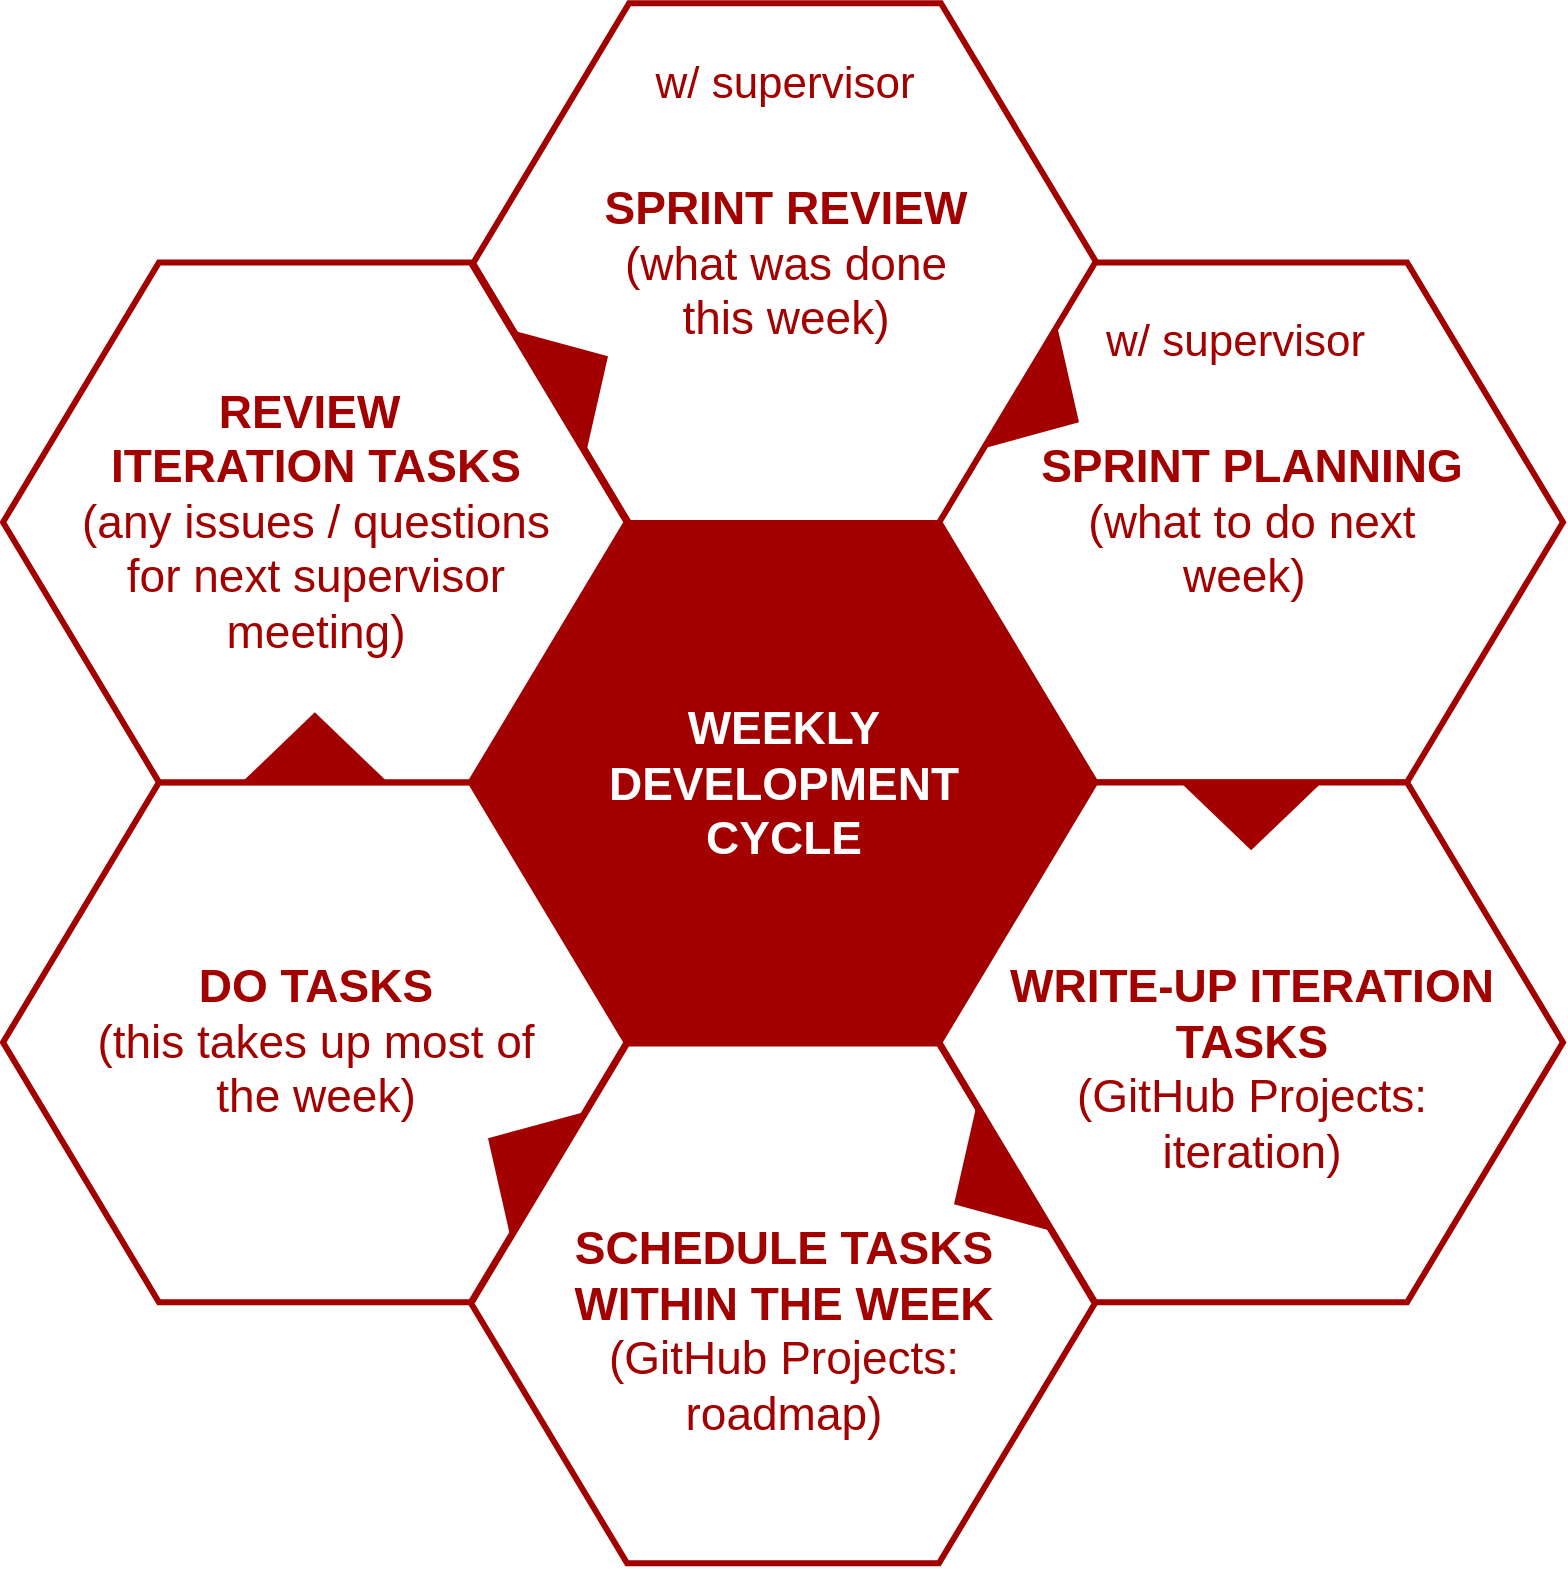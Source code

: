 <mxfile version="26.0.15">
  <diagram id="07fea595-8f29-1299-0266-81d95cde20df" name="Page-1">
    <mxGraphModel dx="1224" dy="-1847" grid="1" gridSize="10" guides="1" tooltips="1" connect="1" arrows="1" fold="1" page="1" pageScale="1" pageWidth="1169" pageHeight="827" background="none" math="0" shadow="0">
      <root>
        <mxCell id="0" />
        <mxCell id="1" parent="0" />
        <mxCell id="644" value="&lt;div&gt;&lt;font color=&quot;#ffffff&quot;&gt;&lt;b&gt;WEEKLY&lt;/b&gt;&lt;/font&gt;&lt;/div&gt;&lt;div&gt;&lt;font color=&quot;#ffffff&quot;&gt;&lt;b&gt;DEVELOPMENT&lt;/b&gt;&lt;/font&gt;&lt;/div&gt;&lt;div&gt;&lt;font color=&quot;#ffffff&quot;&gt;&lt;b&gt;CYCLE&lt;/b&gt;&lt;/font&gt;&lt;/div&gt;" style="shape=hexagon;perimeter=hexagonPerimeter2;whiteSpace=wrap;html=1;shadow=0;labelBackgroundColor=none;strokeColor=#A30000;fillColor=#A30000;gradientColor=none;fontFamily=Helvetica;fontSize=23;fontColor=#23445d;align=center;strokeWidth=3;" parent="1" vertex="1">
          <mxGeometry x="428.579" y="2764.798" width="311.842" height="259.868" as="geometry" />
        </mxCell>
        <mxCell id="645" value="" style="triangle;whiteSpace=wrap;html=1;shadow=0;labelBackgroundColor=none;strokeColor=none;fillColor=#FFFFFF;fontFamily=Helvetica;fontSize=17;fontColor=#23445d;align=center;rotation=90;gradientColor=none;flipV=1;flipH=1;opacity=20;" parent="1" vertex="1">
          <mxGeometry x="309.5" y="2782.667" width="72" height="152" as="geometry" />
        </mxCell>
        <mxCell id="646" value="&lt;div&gt;&lt;b style=&quot;color: rgb(163, 0, 0);&quot;&gt;SPRINT REVIEW&lt;/b&gt;&lt;span style=&quot;color: rgb(163, 0, 0);&quot;&gt;&lt;/span&gt;&lt;/div&gt;&lt;div&gt;&lt;span style=&quot;color: rgb(163, 0, 0);&quot;&gt;(what was done&lt;/span&gt;&lt;/div&gt;&lt;div&gt;&lt;span style=&quot;color: rgb(163, 0, 0);&quot;&gt;this week)&lt;/span&gt;&lt;/div&gt;" style="shape=hexagon;perimeter=hexagonPerimeter2;whiteSpace=wrap;html=1;shadow=0;labelBackgroundColor=none;strokeColor=#A30000;fillColor=#ffffff;gradientColor=none;fontFamily=Helvetica;fontSize=23;fontColor=#23445D;align=center;strokeWidth=3;" parent="1" vertex="1">
          <mxGeometry x="429.579" y="2504.667" width="311.842" height="259.868" as="geometry" />
        </mxCell>
        <mxCell id="647" value="&lt;div&gt;&lt;b style=&quot;color: rgb(163, 0, 0);&quot;&gt;SPRINT PLANNING&lt;/b&gt;&lt;/div&gt;&lt;div&gt;&lt;span style=&quot;color: rgb(163, 0, 0);&quot;&gt;(what to do next&lt;/span&gt;&lt;/div&gt;&lt;div&gt;&lt;span style=&quot;color: rgb(163, 0, 0);&quot;&gt;week)&lt;/span&gt;&lt;span style=&quot;color: rgba(0, 0, 0, 0);&quot;&gt;)&lt;/span&gt;&lt;/div&gt;" style="shape=hexagon;perimeter=hexagonPerimeter2;whiteSpace=wrap;html=1;shadow=0;labelBackgroundColor=none;strokeColor=#A30000;fillColor=#FFFFFF;gradientColor=none;fontFamily=Helvetica;fontSize=23;fontColor=#23445d;align=center;strokeWidth=3;" parent="1" vertex="1">
          <mxGeometry x="662.658" y="2634.2" width="311.842" height="259.868" as="geometry" />
        </mxCell>
        <mxCell id="648" value="&lt;div&gt;&lt;span style=&quot;color: rgb(163, 0, 0);&quot;&gt;&lt;b&gt;&lt;br&gt;&lt;/b&gt;&lt;/span&gt;&lt;/div&gt;&lt;div&gt;&lt;b style=&quot;color: rgb(163, 0, 0);&quot;&gt;WRITE-UP ITERATION&lt;/b&gt;&lt;/div&gt;&lt;div&gt;&lt;b style=&quot;color: rgb(163, 0, 0);&quot;&gt;TASKS&lt;/b&gt;&lt;/div&gt;&lt;div&gt;&lt;span style=&quot;color: rgb(163, 0, 0);&quot;&gt;(GitHub Projects:&lt;/span&gt;&lt;/div&gt;&lt;div&gt;&lt;span style=&quot;color: rgb(163, 0, 0);&quot;&gt;iteration)&lt;/span&gt;&lt;/div&gt;" style="shape=hexagon;perimeter=hexagonPerimeter2;whiteSpace=wrap;html=1;shadow=0;labelBackgroundColor=none;strokeColor=#A30000;fillColor=#FFFFFF;gradientColor=none;fontFamily=Helvetica;fontSize=23;fontColor=#23445d;align=center;strokeWidth=3;" parent="1" vertex="1">
          <mxGeometry x="662.658" y="2894.265" width="311.842" height="259.868" as="geometry" />
        </mxCell>
        <mxCell id="649" value="&lt;div&gt;&lt;b&gt;&lt;br&gt;&lt;/b&gt;&lt;/div&gt;&lt;div&gt;&lt;b style=&quot;color: rgb(163, 0, 0);&quot;&gt;SCHEDULE TASKS&lt;/b&gt;&lt;/div&gt;&lt;div&gt;&lt;b style=&quot;color: rgb(163, 0, 0);&quot;&gt;WITHIN THE WEEK&lt;/b&gt;&lt;/div&gt;&lt;div&gt;&lt;span style=&quot;color: rgb(163, 0, 0);&quot;&gt;(GitHub Projects:&lt;/span&gt;&lt;/div&gt;&lt;div&gt;&lt;span style=&quot;color: rgb(163, 0, 0);&quot;&gt;roadmap)&lt;/span&gt;&lt;/div&gt;" style="shape=hexagon;perimeter=hexagonPerimeter2;whiteSpace=wrap;html=1;shadow=0;labelBackgroundColor=none;strokeColor=#A30000;fillColor=#FFFFFF;gradientColor=none;fontFamily=Helvetica;fontSize=23;fontColor=#23445d;align=center;strokeWidth=3;" parent="1" vertex="1">
          <mxGeometry x="428.579" y="3024.798" width="311.842" height="259.868" as="geometry" />
        </mxCell>
        <mxCell id="650" value="&lt;div&gt;&lt;b style=&quot;color: rgb(163, 0, 0);&quot;&gt;DO TASKS&lt;/b&gt;&lt;/div&gt;&lt;div&gt;&lt;span style=&quot;color: rgb(163, 0, 0);&quot;&gt;(this takes up most of&lt;/span&gt;&lt;/div&gt;&lt;div&gt;&lt;span style=&quot;color: rgb(163, 0, 0);&quot;&gt;the week)&lt;/span&gt;&lt;/div&gt;" style="shape=hexagon;perimeter=hexagonPerimeter2;whiteSpace=wrap;html=1;shadow=0;labelBackgroundColor=none;strokeColor=#A30000;fillColor=#FFFFFF;gradientColor=none;fontFamily=Helvetica;fontSize=23;fontColor=#23445d;align=center;strokeWidth=3;" parent="1" vertex="1">
          <mxGeometry x="194.5" y="2894.265" width="311.842" height="259.868" as="geometry" />
        </mxCell>
        <mxCell id="651" value="&lt;div&gt;&lt;b&gt;&lt;span style=&quot;color: rgb(163, 0, 0);&quot;&gt;REVIEW&lt;/span&gt;&amp;nbsp;&lt;/b&gt;&lt;/div&gt;&lt;div&gt;&lt;b style=&quot;color: rgb(163, 0, 0);&quot;&gt;ITERATION TASKS&lt;/b&gt;&lt;/div&gt;&lt;div&gt;&lt;span style=&quot;color: rgb(163, 0, 0);&quot;&gt;(any issues / questions&lt;/span&gt;&lt;/div&gt;&lt;div&gt;&lt;span style=&quot;color: rgb(163, 0, 0);&quot;&gt;for next supervisor&lt;/span&gt;&lt;/div&gt;&lt;div&gt;&lt;span style=&quot;color: rgb(163, 0, 0);&quot;&gt;meeting)&lt;/span&gt;&lt;/div&gt;" style="shape=hexagon;perimeter=hexagonPerimeter2;whiteSpace=wrap;html=1;shadow=0;labelBackgroundColor=none;strokeColor=#A30000;fillColor=#ffffff;gradientColor=none;fontFamily=Helvetica;fontSize=23;fontColor=#23445D;align=center;strokeWidth=3;" parent="1" vertex="1">
          <mxGeometry x="194.5" y="2634.2" width="311.842" height="259.868" as="geometry" />
        </mxCell>
        <mxCell id="652" value="" style="triangle;whiteSpace=wrap;html=1;shadow=0;labelBackgroundColor=none;strokeColor=none;fillColor=#A30000;fontFamily=Helvetica;fontSize=17;fontColor=#23445d;align=center;rotation=31;gradientColor=none;strokeWidth=3;" parent="1" vertex="1">
          <mxGeometry x="700" y="2668.667" width="35" height="73" as="geometry" />
        </mxCell>
        <mxCell id="653" value="" style="triangle;whiteSpace=wrap;html=1;shadow=0;labelBackgroundColor=none;strokeColor=none;fillColor=#A30000;fontFamily=Helvetica;fontSize=17;fontColor=#23445d;align=center;rotation=31;gradientColor=none;flipH=1;strokeWidth=3;" parent="1" vertex="1">
          <mxGeometry x="434.5" y="3044.667" width="35" height="73" as="geometry" />
        </mxCell>
        <mxCell id="654" value="" style="triangle;whiteSpace=wrap;html=1;shadow=0;labelBackgroundColor=none;strokeColor=none;fillColor=#A30000;fontFamily=Helvetica;fontSize=17;fontColor=#23445d;align=center;rotation=329;gradientColor=none;strokeWidth=3;" parent="1" vertex="1">
          <mxGeometry x="464.5" y="2653.667" width="35" height="73" as="geometry" />
        </mxCell>
        <mxCell id="655" value="" style="triangle;whiteSpace=wrap;html=1;shadow=0;labelBackgroundColor=none;strokeColor=none;fillColor=#A30000;fontFamily=Helvetica;fontSize=17;fontColor=#23445d;align=center;rotation=329;gradientColor=none;flipH=1;strokeWidth=3;" parent="1" vertex="1">
          <mxGeometry x="667.5" y="3059.667" width="35" height="73" as="geometry" />
        </mxCell>
        <mxCell id="656" value="" style="triangle;whiteSpace=wrap;html=1;shadow=0;labelBackgroundColor=none;strokeColor=none;fillColor=#A30000;fontFamily=Helvetica;fontSize=17;fontColor=#23445d;align=center;rotation=90;gradientColor=none;strokeWidth=3;" parent="1" vertex="1">
          <mxGeometry x="801.079" y="2874.167" width="35" height="73" as="geometry" />
        </mxCell>
        <mxCell id="657" value="" style="triangle;whiteSpace=wrap;html=1;shadow=0;labelBackgroundColor=none;strokeColor=none;fillColor=#A30000;fontFamily=Helvetica;fontSize=17;fontColor=#23445d;align=center;rotation=90;gradientColor=none;flipH=1;strokeWidth=3;" parent="1" vertex="1">
          <mxGeometry x="332.921" y="2840.167" width="35" height="73" as="geometry" />
        </mxCell>
        <mxCell id="cnfk19V0IteJFCHka13R-657" value="&lt;font style=&quot;font-size: 22px; color: rgb(163, 0, 0);&quot;&gt;w/ supervisor&lt;/font&gt;" style="text;html=1;align=center;verticalAlign=middle;whiteSpace=wrap;rounded=0;" vertex="1" parent="1">
          <mxGeometry x="507.66" y="2530" width="155" height="30" as="geometry" />
        </mxCell>
        <mxCell id="cnfk19V0IteJFCHka13R-658" value="&lt;font style=&quot;font-size: 22px; color: rgb(163, 0, 0);&quot;&gt;w/ supervisor&lt;/font&gt;" style="text;whiteSpace=wrap;html=1;" vertex="1" parent="1">
          <mxGeometry x="744.29" y="2653.67" width="148.58" height="50" as="geometry" />
        </mxCell>
      </root>
    </mxGraphModel>
  </diagram>
</mxfile>
